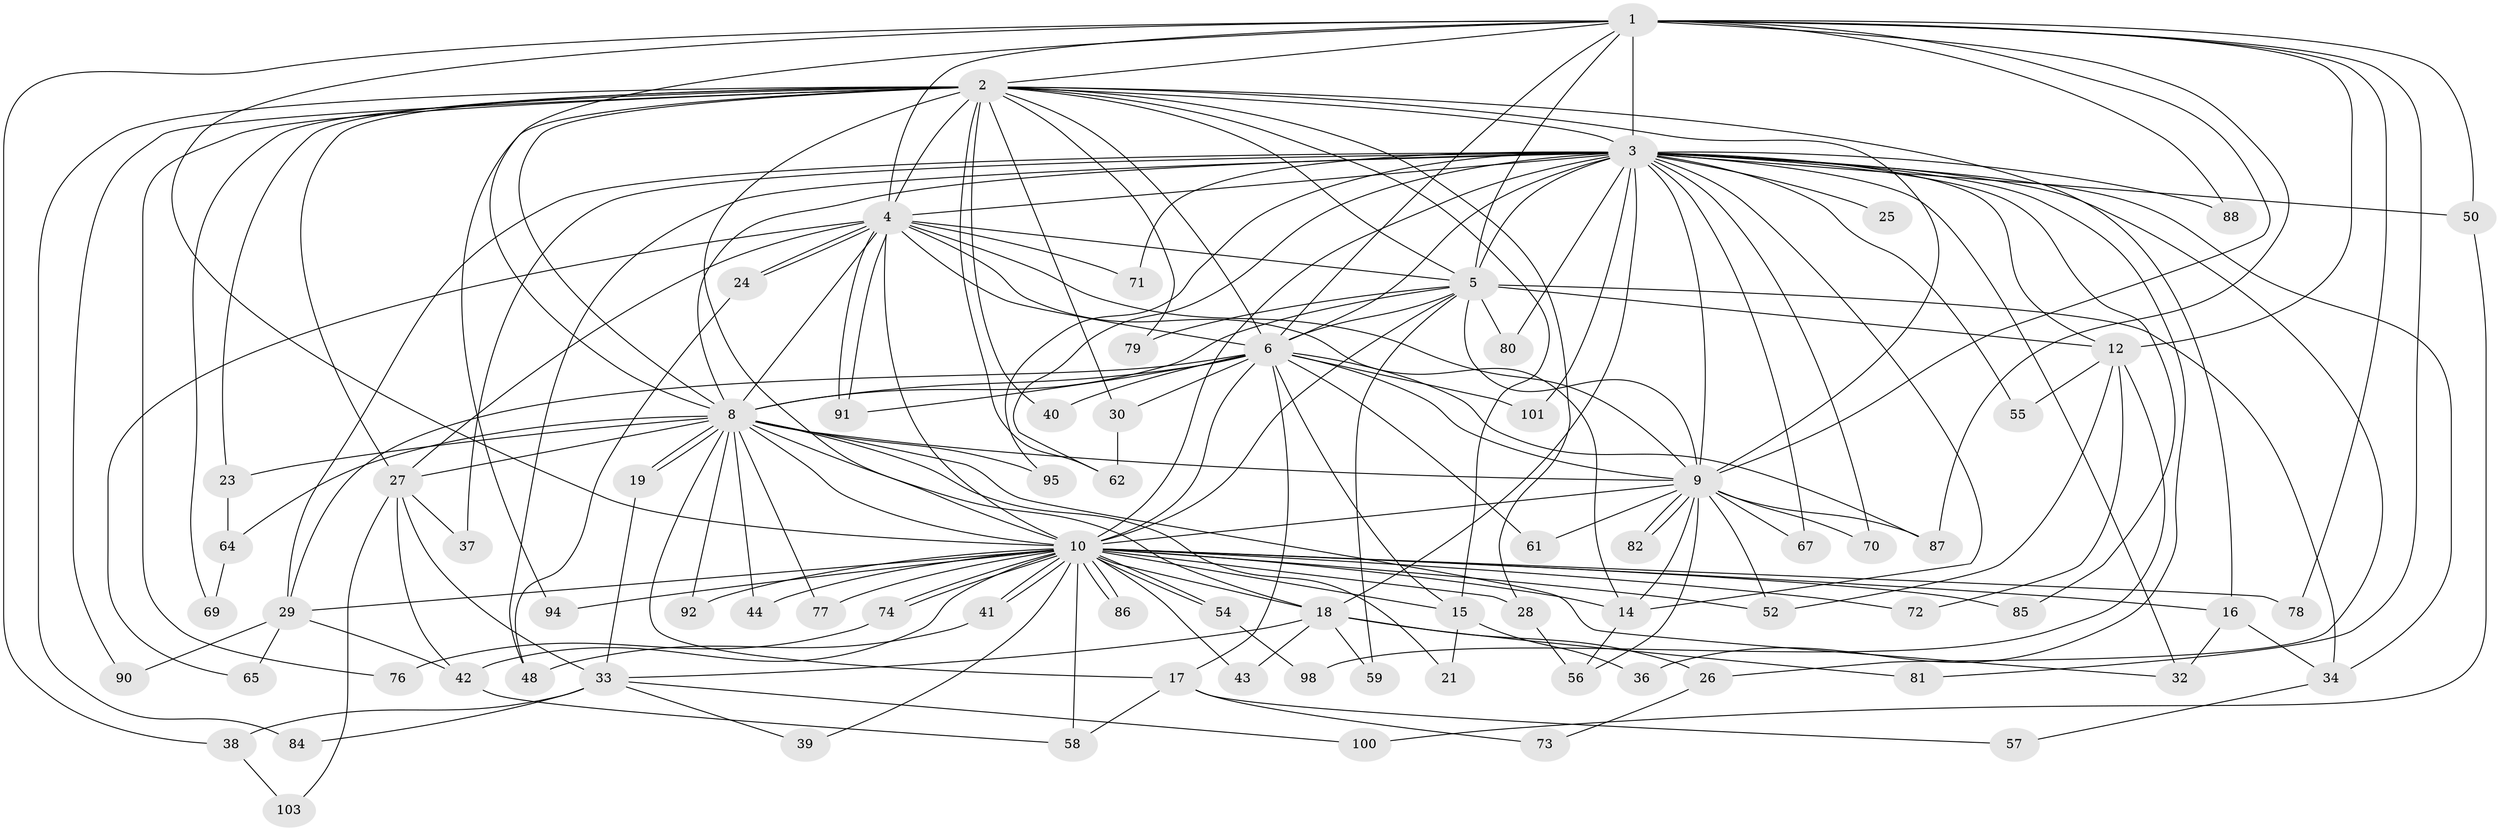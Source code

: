 // Generated by graph-tools (version 1.1) at 2025/51/02/27/25 19:51:50]
// undirected, 78 vertices, 191 edges
graph export_dot {
graph [start="1"]
  node [color=gray90,style=filled];
  1 [super="+47"];
  2 [super="+46"];
  3 [super="+7"];
  4 [super="+35"];
  5;
  6 [super="+22"];
  8 [super="+53"];
  9 [super="+11"];
  10 [super="+51"];
  12 [super="+13"];
  14 [super="+49"];
  15 [super="+20"];
  16;
  17 [super="+102"];
  18 [super="+75"];
  19;
  21;
  23;
  24;
  25;
  26;
  27 [super="+31"];
  28;
  29 [super="+45"];
  30;
  32 [super="+97"];
  33 [super="+60"];
  34 [super="+83"];
  36;
  37;
  38;
  39;
  40;
  41;
  42 [super="+93"];
  43;
  44;
  48 [super="+68"];
  50;
  52 [super="+66"];
  54;
  55;
  56 [super="+96"];
  57;
  58;
  59;
  61;
  62 [super="+63"];
  64;
  65;
  67;
  69;
  70;
  71;
  72;
  73;
  74;
  76;
  77;
  78;
  79;
  80;
  81;
  82;
  84;
  85;
  86;
  87 [super="+89"];
  88;
  90;
  91 [super="+99"];
  92;
  94;
  95;
  98;
  100;
  101;
  103;
  1 -- 2;
  1 -- 3 [weight=2];
  1 -- 4;
  1 -- 5;
  1 -- 6;
  1 -- 8;
  1 -- 9;
  1 -- 10;
  1 -- 38;
  1 -- 50;
  1 -- 78;
  1 -- 81;
  1 -- 87;
  1 -- 12 [weight=2];
  1 -- 88;
  2 -- 3 [weight=2];
  2 -- 4 [weight=2];
  2 -- 5;
  2 -- 6;
  2 -- 8;
  2 -- 9 [weight=2];
  2 -- 10;
  2 -- 15;
  2 -- 16;
  2 -- 23;
  2 -- 28;
  2 -- 30;
  2 -- 40;
  2 -- 76;
  2 -- 79;
  2 -- 84;
  2 -- 90;
  2 -- 94;
  2 -- 69;
  2 -- 27;
  2 -- 62;
  3 -- 4 [weight=2];
  3 -- 5 [weight=2];
  3 -- 6 [weight=2];
  3 -- 8 [weight=2];
  3 -- 9 [weight=2];
  3 -- 10 [weight=2];
  3 -- 12;
  3 -- 26;
  3 -- 37;
  3 -- 50;
  3 -- 67;
  3 -- 88;
  3 -- 95;
  3 -- 70;
  3 -- 71;
  3 -- 14;
  3 -- 80;
  3 -- 85;
  3 -- 25;
  3 -- 34;
  3 -- 36;
  3 -- 101;
  3 -- 48;
  3 -- 55;
  3 -- 62;
  3 -- 18;
  3 -- 29;
  3 -- 32;
  4 -- 5;
  4 -- 6;
  4 -- 8;
  4 -- 9;
  4 -- 10;
  4 -- 24;
  4 -- 24;
  4 -- 27;
  4 -- 65;
  4 -- 91;
  4 -- 91;
  4 -- 71;
  4 -- 14;
  5 -- 6;
  5 -- 8 [weight=2];
  5 -- 9;
  5 -- 10;
  5 -- 12;
  5 -- 59;
  5 -- 79;
  5 -- 80;
  5 -- 34;
  6 -- 8;
  6 -- 9;
  6 -- 10;
  6 -- 17;
  6 -- 29;
  6 -- 30;
  6 -- 40;
  6 -- 61;
  6 -- 87;
  6 -- 101;
  6 -- 91;
  6 -- 15;
  8 -- 9;
  8 -- 10;
  8 -- 17;
  8 -- 18;
  8 -- 19;
  8 -- 19;
  8 -- 21;
  8 -- 23;
  8 -- 27 [weight=2];
  8 -- 32;
  8 -- 44;
  8 -- 77;
  8 -- 92;
  8 -- 95;
  8 -- 64;
  9 -- 10;
  9 -- 14;
  9 -- 52;
  9 -- 61;
  9 -- 67;
  9 -- 70;
  9 -- 82;
  9 -- 82;
  9 -- 87;
  9 -- 56;
  10 -- 15;
  10 -- 16;
  10 -- 18;
  10 -- 28;
  10 -- 29;
  10 -- 39;
  10 -- 41;
  10 -- 41;
  10 -- 42;
  10 -- 43;
  10 -- 44;
  10 -- 52;
  10 -- 54;
  10 -- 54;
  10 -- 58;
  10 -- 72;
  10 -- 74;
  10 -- 74;
  10 -- 77;
  10 -- 78;
  10 -- 85;
  10 -- 86;
  10 -- 86;
  10 -- 92;
  10 -- 94;
  10 -- 14;
  12 -- 98;
  12 -- 55;
  12 -- 72;
  12 -- 52;
  14 -- 56;
  15 -- 21;
  15 -- 36;
  16 -- 32;
  16 -- 34;
  17 -- 57;
  17 -- 73;
  17 -- 58;
  18 -- 26;
  18 -- 43;
  18 -- 59;
  18 -- 81;
  18 -- 33;
  19 -- 33;
  23 -- 64;
  24 -- 48;
  26 -- 73;
  27 -- 33;
  27 -- 37;
  27 -- 42;
  27 -- 103;
  28 -- 56;
  29 -- 65;
  29 -- 90;
  29 -- 42;
  30 -- 62;
  33 -- 38;
  33 -- 39;
  33 -- 84;
  33 -- 100;
  34 -- 57;
  38 -- 103;
  41 -- 48;
  42 -- 58;
  50 -- 100;
  54 -- 98;
  64 -- 69;
  74 -- 76;
}
